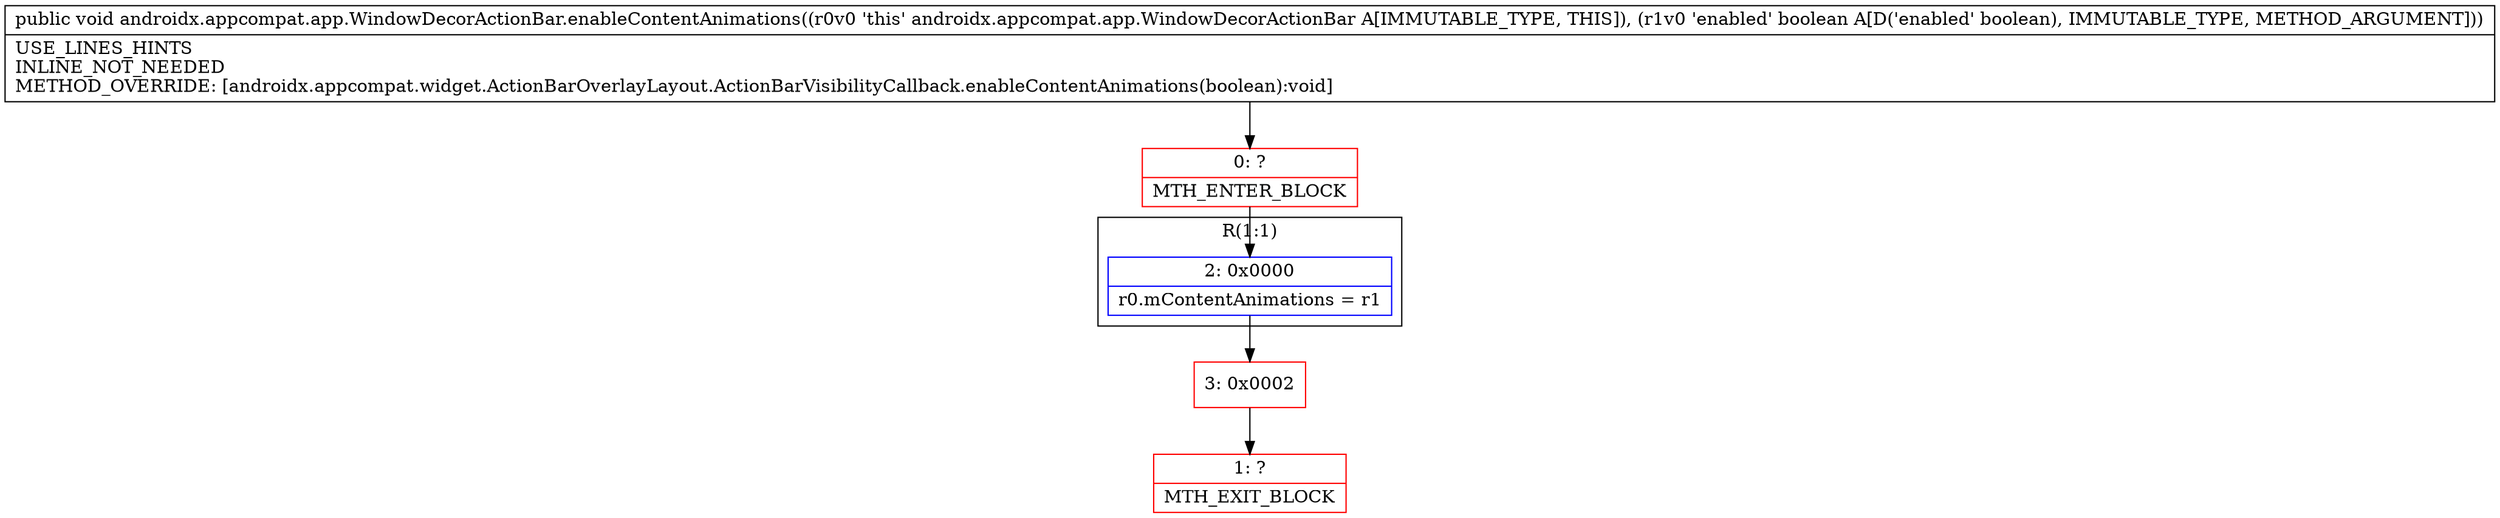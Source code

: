 digraph "CFG forandroidx.appcompat.app.WindowDecorActionBar.enableContentAnimations(Z)V" {
subgraph cluster_Region_1116168885 {
label = "R(1:1)";
node [shape=record,color=blue];
Node_2 [shape=record,label="{2\:\ 0x0000|r0.mContentAnimations = r1\l}"];
}
Node_0 [shape=record,color=red,label="{0\:\ ?|MTH_ENTER_BLOCK\l}"];
Node_3 [shape=record,color=red,label="{3\:\ 0x0002}"];
Node_1 [shape=record,color=red,label="{1\:\ ?|MTH_EXIT_BLOCK\l}"];
MethodNode[shape=record,label="{public void androidx.appcompat.app.WindowDecorActionBar.enableContentAnimations((r0v0 'this' androidx.appcompat.app.WindowDecorActionBar A[IMMUTABLE_TYPE, THIS]), (r1v0 'enabled' boolean A[D('enabled' boolean), IMMUTABLE_TYPE, METHOD_ARGUMENT]))  | USE_LINES_HINTS\lINLINE_NOT_NEEDED\lMETHOD_OVERRIDE: [androidx.appcompat.widget.ActionBarOverlayLayout.ActionBarVisibilityCallback.enableContentAnimations(boolean):void]\l}"];
MethodNode -> Node_0;Node_2 -> Node_3;
Node_0 -> Node_2;
Node_3 -> Node_1;
}

